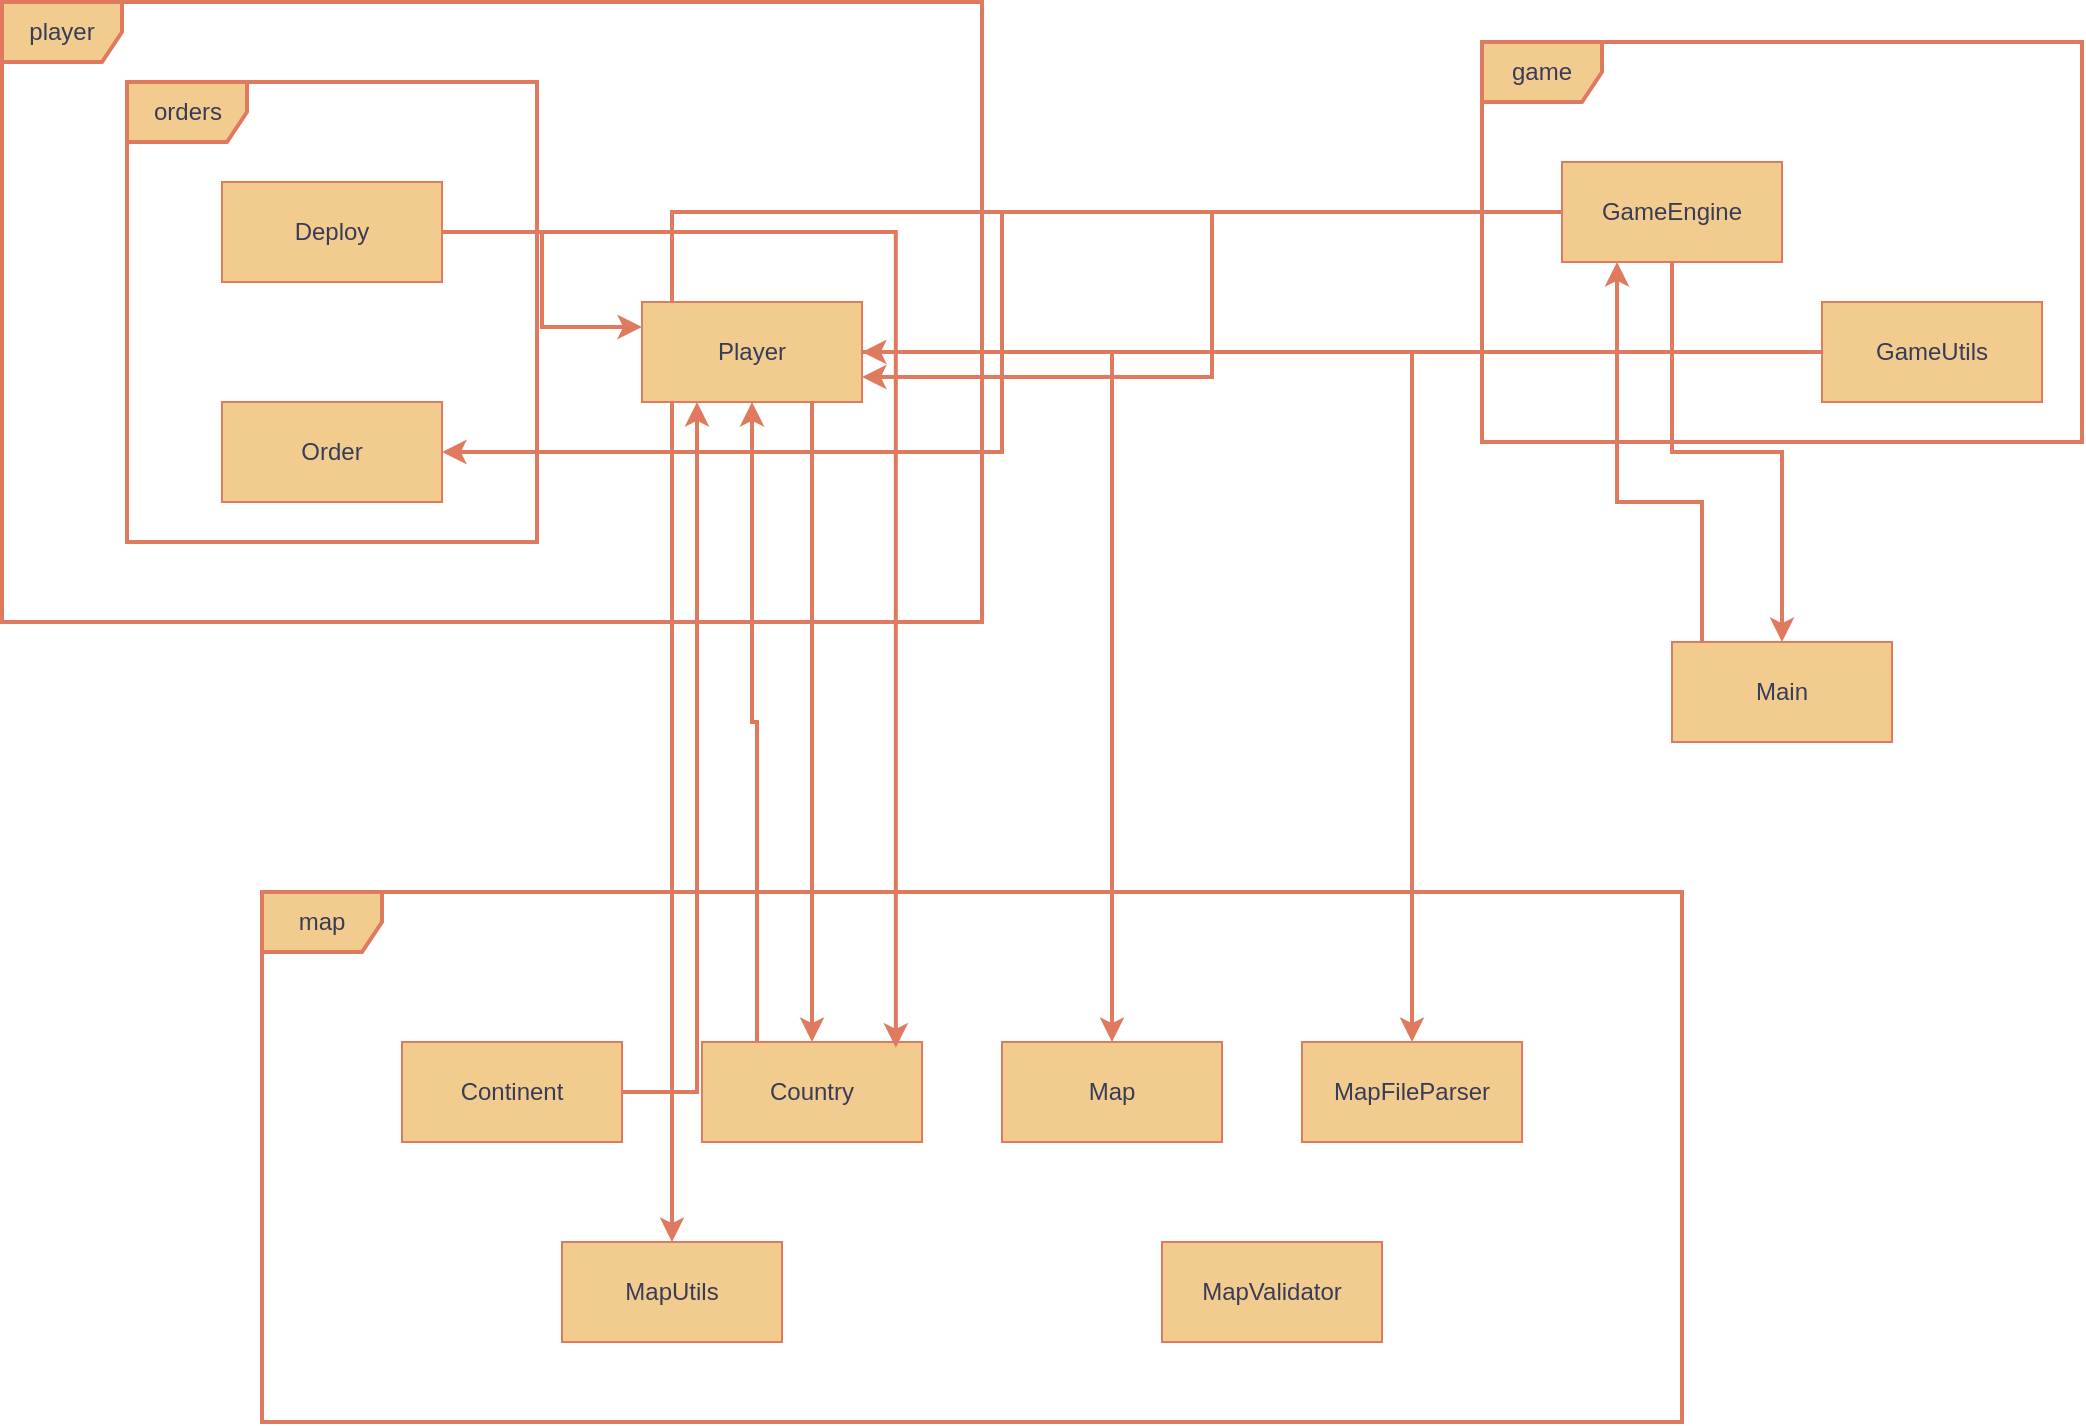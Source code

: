 <mxfile version="22.0.2" type="device">
  <diagram name="Page-1" id="5Uok0-lkYK6LsYW8CxN1">
    <mxGraphModel dx="1313" dy="788" grid="1" gridSize="10" guides="1" tooltips="1" connect="1" arrows="1" fold="1" page="1" pageScale="1" pageWidth="1100" pageHeight="850" math="0" shadow="0">
      <root>
        <mxCell id="0" />
        <mxCell id="1" parent="0" />
        <mxCell id="mwLLd6QhnoRpCWIZ_JGE-18" style="edgeStyle=orthogonalEdgeStyle;rounded=0;orthogonalLoop=1;jettySize=auto;html=1;entryX=0.5;entryY=0;entryDx=0;entryDy=0;labelBackgroundColor=none;fontColor=default;strokeColor=#E07A5F;fillColor=#F2CC8F;strokeWidth=2;" parent="1" source="mwLLd6QhnoRpCWIZ_JGE-1" target="mwLLd6QhnoRpCWIZ_JGE-17" edge="1">
          <mxGeometry relative="1" as="geometry" />
        </mxCell>
        <mxCell id="mwLLd6QhnoRpCWIZ_JGE-22" style="edgeStyle=orthogonalEdgeStyle;rounded=0;orthogonalLoop=1;jettySize=auto;html=1;entryX=0.5;entryY=0;entryDx=0;entryDy=0;labelBackgroundColor=none;fontColor=default;strokeColor=#E07A5F;fillColor=#F2CC8F;strokeWidth=2;" parent="1" source="mwLLd6QhnoRpCWIZ_JGE-1" target="mwLLd6QhnoRpCWIZ_JGE-8" edge="1">
          <mxGeometry relative="1" as="geometry" />
        </mxCell>
        <mxCell id="mwLLd6QhnoRpCWIZ_JGE-23" style="edgeStyle=orthogonalEdgeStyle;rounded=0;orthogonalLoop=1;jettySize=auto;html=1;entryX=1;entryY=0.75;entryDx=0;entryDy=0;labelBackgroundColor=none;fontColor=default;strokeColor=#E07A5F;strokeWidth=2;" parent="1" source="mwLLd6QhnoRpCWIZ_JGE-1" target="mwLLd6QhnoRpCWIZ_JGE-15" edge="1">
          <mxGeometry relative="1" as="geometry" />
        </mxCell>
        <mxCell id="mwLLd6QhnoRpCWIZ_JGE-24" style="edgeStyle=orthogonalEdgeStyle;rounded=0;orthogonalLoop=1;jettySize=auto;html=1;entryX=1;entryY=0.5;entryDx=0;entryDy=0;labelBackgroundColor=none;fontColor=default;strokeColor=#E07A5F;fillColor=#F2CC8F;strokeWidth=2;" parent="1" source="mwLLd6QhnoRpCWIZ_JGE-1" target="mwLLd6QhnoRpCWIZ_JGE-13" edge="1">
          <mxGeometry relative="1" as="geometry" />
        </mxCell>
        <mxCell id="mwLLd6QhnoRpCWIZ_JGE-1" value="GameEngine" style="html=1;whiteSpace=wrap;labelBackgroundColor=none;fillColor=#F2CC8F;strokeColor=#E07A5F;fontColor=#393C56;rounded=0;" parent="1" vertex="1">
          <mxGeometry x="790" y="100" width="110" height="50" as="geometry" />
        </mxCell>
        <mxCell id="mwLLd6QhnoRpCWIZ_JGE-29" style="edgeStyle=orthogonalEdgeStyle;orthogonalLoop=1;jettySize=auto;html=1;fillColor=#F2CC8F;strokeColor=#E07A5F;strokeWidth=2;rounded=0;labelBackgroundColor=none;fontColor=default;" parent="1" source="mwLLd6QhnoRpCWIZ_JGE-2" target="mwLLd6QhnoRpCWIZ_JGE-6" edge="1">
          <mxGeometry relative="1" as="geometry" />
        </mxCell>
        <mxCell id="mwLLd6QhnoRpCWIZ_JGE-30" style="edgeStyle=orthogonalEdgeStyle;orthogonalLoop=1;jettySize=auto;html=1;fillColor=#F2CC8F;strokeColor=#E07A5F;strokeWidth=2;rounded=0;labelBackgroundColor=none;fontColor=default;" parent="1" source="mwLLd6QhnoRpCWIZ_JGE-2" target="mwLLd6QhnoRpCWIZ_JGE-7" edge="1">
          <mxGeometry relative="1" as="geometry" />
        </mxCell>
        <mxCell id="mwLLd6QhnoRpCWIZ_JGE-31" style="edgeStyle=orthogonalEdgeStyle;orthogonalLoop=1;jettySize=auto;html=1;fillColor=#F2CC8F;strokeColor=#E07A5F;strokeWidth=2;rounded=0;labelBackgroundColor=none;fontColor=default;" parent="1" source="mwLLd6QhnoRpCWIZ_JGE-2" target="mwLLd6QhnoRpCWIZ_JGE-5" edge="1">
          <mxGeometry relative="1" as="geometry" />
        </mxCell>
        <mxCell id="mwLLd6QhnoRpCWIZ_JGE-32" style="edgeStyle=orthogonalEdgeStyle;orthogonalLoop=1;jettySize=auto;html=1;fillColor=#F2CC8F;strokeColor=#E07A5F;strokeWidth=2;rounded=0;labelBackgroundColor=none;fontColor=default;" parent="1" source="mwLLd6QhnoRpCWIZ_JGE-2" target="mwLLd6QhnoRpCWIZ_JGE-15" edge="1">
          <mxGeometry relative="1" as="geometry" />
        </mxCell>
        <mxCell id="mwLLd6QhnoRpCWIZ_JGE-2" value="GameUtils" style="html=1;whiteSpace=wrap;labelBackgroundColor=none;fillColor=#F2CC8F;strokeColor=#E07A5F;fontColor=#393C56;rounded=0;" parent="1" vertex="1">
          <mxGeometry x="920" y="170" width="110" height="50" as="geometry" />
        </mxCell>
        <mxCell id="mwLLd6QhnoRpCWIZ_JGE-3" value="game" style="shape=umlFrame;whiteSpace=wrap;html=1;pointerEvents=0;labelBackgroundColor=none;fillColor=#F2CC8F;strokeColor=#E07A5F;fontColor=#393C56;rounded=0;strokeWidth=2;" parent="1" vertex="1">
          <mxGeometry x="750" y="40" width="300" height="200" as="geometry" />
        </mxCell>
        <mxCell id="mwLLd6QhnoRpCWIZ_JGE-33" style="edgeStyle=orthogonalEdgeStyle;orthogonalLoop=1;jettySize=auto;html=1;entryX=0.25;entryY=1;entryDx=0;entryDy=0;fillColor=#F2CC8F;strokeColor=#E07A5F;strokeWidth=2;rounded=0;labelBackgroundColor=none;fontColor=default;" parent="1" source="mwLLd6QhnoRpCWIZ_JGE-4" target="mwLLd6QhnoRpCWIZ_JGE-15" edge="1">
          <mxGeometry relative="1" as="geometry" />
        </mxCell>
        <mxCell id="mwLLd6QhnoRpCWIZ_JGE-4" value="Continent" style="html=1;whiteSpace=wrap;labelBackgroundColor=none;fillColor=#F2CC8F;strokeColor=#E07A5F;fontColor=#393C56;rounded=0;" parent="1" vertex="1">
          <mxGeometry x="210" y="540" width="110" height="50" as="geometry" />
        </mxCell>
        <mxCell id="mwLLd6QhnoRpCWIZ_JGE-34" style="edgeStyle=orthogonalEdgeStyle;orthogonalLoop=1;jettySize=auto;html=1;exitX=0.25;exitY=0;exitDx=0;exitDy=0;fillColor=#F2CC8F;strokeColor=#E07A5F;strokeWidth=2;rounded=0;labelBackgroundColor=none;fontColor=default;entryX=0.5;entryY=1;entryDx=0;entryDy=0;" parent="1" source="mwLLd6QhnoRpCWIZ_JGE-5" target="mwLLd6QhnoRpCWIZ_JGE-15" edge="1">
          <mxGeometry relative="1" as="geometry">
            <mxPoint x="385" y="240" as="targetPoint" />
            <Array as="points">
              <mxPoint x="388" y="380" />
              <mxPoint x="385" y="380" />
            </Array>
          </mxGeometry>
        </mxCell>
        <mxCell id="mwLLd6QhnoRpCWIZ_JGE-5" value="Country" style="html=1;whiteSpace=wrap;labelBackgroundColor=none;fillColor=#F2CC8F;strokeColor=#E07A5F;fontColor=#393C56;rounded=0;" parent="1" vertex="1">
          <mxGeometry x="360" y="540" width="110" height="50" as="geometry" />
        </mxCell>
        <mxCell id="mwLLd6QhnoRpCWIZ_JGE-6" value="Map" style="html=1;whiteSpace=wrap;labelBackgroundColor=none;fillColor=#F2CC8F;strokeColor=#E07A5F;fontColor=#393C56;rounded=0;" parent="1" vertex="1">
          <mxGeometry x="510" y="540" width="110" height="50" as="geometry" />
        </mxCell>
        <mxCell id="mwLLd6QhnoRpCWIZ_JGE-7" value="MapFileParser" style="html=1;whiteSpace=wrap;labelBackgroundColor=none;fillColor=#F2CC8F;strokeColor=#E07A5F;fontColor=#393C56;rounded=0;" parent="1" vertex="1">
          <mxGeometry x="660" y="540" width="110" height="50" as="geometry" />
        </mxCell>
        <mxCell id="mwLLd6QhnoRpCWIZ_JGE-8" value="MapUtils" style="html=1;whiteSpace=wrap;labelBackgroundColor=none;fillColor=#F2CC8F;strokeColor=#E07A5F;fontColor=#393C56;rounded=0;" parent="1" vertex="1">
          <mxGeometry x="290" y="640" width="110" height="50" as="geometry" />
        </mxCell>
        <mxCell id="mwLLd6QhnoRpCWIZ_JGE-10" value="MapValidator" style="html=1;whiteSpace=wrap;labelBackgroundColor=none;fillColor=#F2CC8F;strokeColor=#E07A5F;fontColor=#393C56;rounded=0;" parent="1" vertex="1">
          <mxGeometry x="590" y="640" width="110" height="50" as="geometry" />
        </mxCell>
        <mxCell id="mwLLd6QhnoRpCWIZ_JGE-11" value="map" style="shape=umlFrame;whiteSpace=wrap;html=1;pointerEvents=0;labelBackgroundColor=none;fillColor=#F2CC8F;strokeColor=#E07A5F;fontColor=#393C56;rounded=0;strokeWidth=2;" parent="1" vertex="1">
          <mxGeometry x="140" y="465" width="710" height="265" as="geometry" />
        </mxCell>
        <mxCell id="mwLLd6QhnoRpCWIZ_JGE-35" style="edgeStyle=orthogonalEdgeStyle;orthogonalLoop=1;jettySize=auto;html=1;entryX=0.881;entryY=0.057;entryDx=0;entryDy=0;entryPerimeter=0;strokeWidth=2;strokeColor=#E07A5F;fillColor=#F2CC8F;rounded=0;labelBackgroundColor=none;fontColor=default;" parent="1" source="mwLLd6QhnoRpCWIZ_JGE-12" target="mwLLd6QhnoRpCWIZ_JGE-5" edge="1">
          <mxGeometry relative="1" as="geometry" />
        </mxCell>
        <mxCell id="mwLLd6QhnoRpCWIZ_JGE-36" style="edgeStyle=orthogonalEdgeStyle;orthogonalLoop=1;jettySize=auto;html=1;entryX=0;entryY=0.25;entryDx=0;entryDy=0;strokeWidth=2;fillColor=#F2CC8F;strokeColor=#E07A5F;rounded=0;labelBackgroundColor=none;fontColor=default;" parent="1" source="mwLLd6QhnoRpCWIZ_JGE-12" target="mwLLd6QhnoRpCWIZ_JGE-15" edge="1">
          <mxGeometry relative="1" as="geometry" />
        </mxCell>
        <mxCell id="mwLLd6QhnoRpCWIZ_JGE-12" value="Deploy" style="html=1;whiteSpace=wrap;labelBackgroundColor=none;fillColor=#F2CC8F;strokeColor=#E07A5F;fontColor=#393C56;rounded=0;" parent="1" vertex="1">
          <mxGeometry x="120" y="110" width="110" height="50" as="geometry" />
        </mxCell>
        <mxCell id="mwLLd6QhnoRpCWIZ_JGE-13" value="Order" style="html=1;whiteSpace=wrap;labelBackgroundColor=none;fillColor=#F2CC8F;strokeColor=#E07A5F;fontColor=#393C56;rounded=0;" parent="1" vertex="1">
          <mxGeometry x="120" y="220" width="110" height="50" as="geometry" />
        </mxCell>
        <mxCell id="mwLLd6QhnoRpCWIZ_JGE-14" value="orders" style="shape=umlFrame;whiteSpace=wrap;html=1;pointerEvents=0;labelBackgroundColor=none;fillColor=#F2CC8F;strokeColor=#E07A5F;rounded=0;fontColor=#393C56;strokeWidth=2;" parent="1" vertex="1">
          <mxGeometry x="72.5" y="60" width="205" height="230" as="geometry" />
        </mxCell>
        <mxCell id="mwLLd6QhnoRpCWIZ_JGE-15" value="Player" style="html=1;whiteSpace=wrap;labelBackgroundColor=none;fillColor=#F2CC8F;strokeColor=#E07A5F;fontColor=#393C56;rounded=0;" parent="1" vertex="1">
          <mxGeometry x="330" y="170" width="110" height="50" as="geometry" />
        </mxCell>
        <mxCell id="mwLLd6QhnoRpCWIZ_JGE-16" value="player" style="shape=umlFrame;whiteSpace=wrap;html=1;pointerEvents=0;labelBackgroundColor=none;fillColor=#F2CC8F;strokeColor=#E07A5F;fontColor=#393C56;rounded=0;strokeWidth=2;" parent="1" vertex="1">
          <mxGeometry x="10" y="20" width="490" height="310" as="geometry" />
        </mxCell>
        <mxCell id="mwLLd6QhnoRpCWIZ_JGE-37" style="edgeStyle=orthogonalEdgeStyle;orthogonalLoop=1;jettySize=auto;html=1;entryX=0.25;entryY=1;entryDx=0;entryDy=0;fillColor=#F2CC8F;strokeColor=#E07A5F;strokeWidth=2;rounded=0;labelBackgroundColor=none;fontColor=default;" parent="1" source="mwLLd6QhnoRpCWIZ_JGE-17" target="mwLLd6QhnoRpCWIZ_JGE-1" edge="1">
          <mxGeometry relative="1" as="geometry">
            <mxPoint x="780" y="310" as="targetPoint" />
            <Array as="points">
              <mxPoint x="860" y="270" />
              <mxPoint x="817" y="270" />
            </Array>
          </mxGeometry>
        </mxCell>
        <mxCell id="mwLLd6QhnoRpCWIZ_JGE-17" value="Main" style="html=1;whiteSpace=wrap;labelBackgroundColor=none;fillColor=#F2CC8F;strokeColor=#E07A5F;fontColor=#393C56;rounded=0;" parent="1" vertex="1">
          <mxGeometry x="845" y="340" width="110" height="50" as="geometry" />
        </mxCell>
      </root>
    </mxGraphModel>
  </diagram>
</mxfile>
